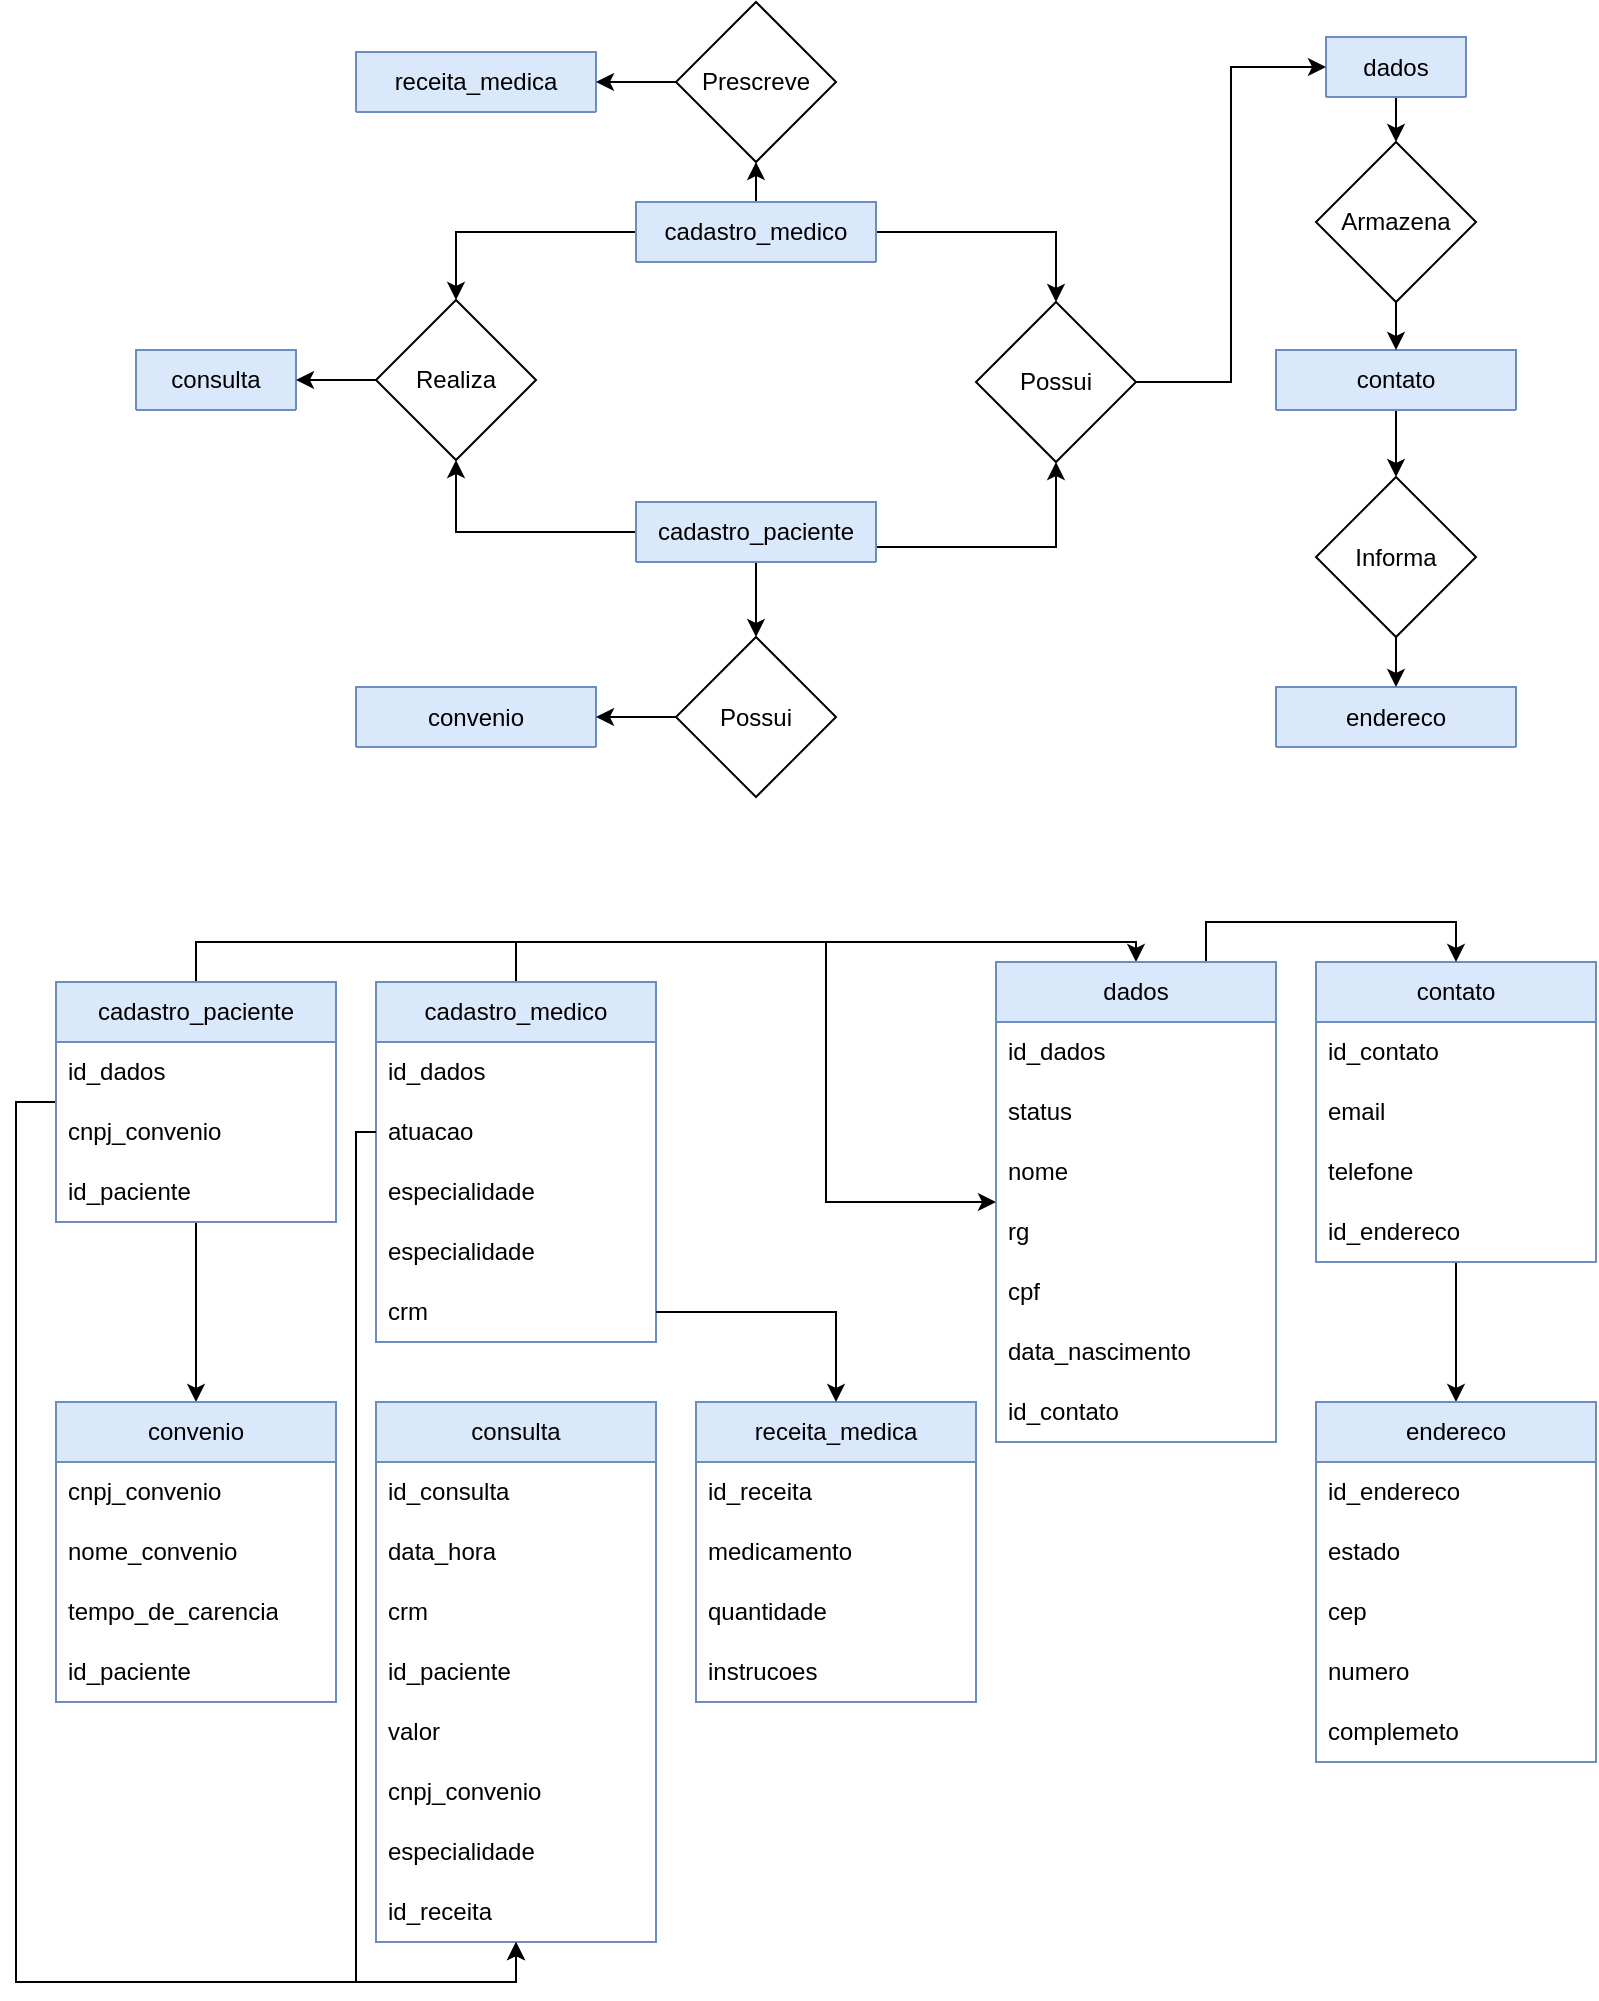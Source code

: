 <mxfile version="24.5.2" type="github">
  <diagram name="Página-1" id="L_5RlRnxunYYwzqani7J">
    <mxGraphModel dx="1105" dy="587" grid="1" gridSize="10" guides="1" tooltips="1" connect="1" arrows="1" fold="1" page="1" pageScale="1" pageWidth="827" pageHeight="1169" math="0" shadow="0">
      <root>
        <mxCell id="0" />
        <mxCell id="1" parent="0" />
        <mxCell id="aoBaIJwkSPa8lgX8lZ2v-1" value="convenio" style="swimlane;fontStyle=0;childLayout=stackLayout;horizontal=1;startSize=30;horizontalStack=0;resizeParent=1;resizeParentMax=0;resizeLast=0;collapsible=1;marginBottom=0;whiteSpace=wrap;html=1;fillColor=#dae8fc;strokeColor=#6c8ebf;" vertex="1" collapsed="1" parent="1">
          <mxGeometry x="190" y="382.5" width="120" height="30" as="geometry">
            <mxRectangle x="1404" y="100" width="140" height="150" as="alternateBounds" />
          </mxGeometry>
        </mxCell>
        <mxCell id="aoBaIJwkSPa8lgX8lZ2v-4" value="cnpj_convenio" style="text;strokeColor=none;fillColor=none;align=left;verticalAlign=middle;spacingLeft=4;spacingRight=4;overflow=hidden;points=[[0,0.5],[1,0.5]];portConstraint=eastwest;rotatable=0;whiteSpace=wrap;html=1;" vertex="1" parent="aoBaIJwkSPa8lgX8lZ2v-1">
          <mxGeometry y="30" width="140" height="30" as="geometry" />
        </mxCell>
        <mxCell id="aoBaIJwkSPa8lgX8lZ2v-3" value="nome_convenio" style="text;strokeColor=none;fillColor=none;align=left;verticalAlign=middle;spacingLeft=4;spacingRight=4;overflow=hidden;points=[[0,0.5],[1,0.5]];portConstraint=eastwest;rotatable=0;whiteSpace=wrap;html=1;" vertex="1" parent="aoBaIJwkSPa8lgX8lZ2v-1">
          <mxGeometry y="60" width="140" height="30" as="geometry" />
        </mxCell>
        <mxCell id="aoBaIJwkSPa8lgX8lZ2v-92" value="tempo_de_carencia" style="text;strokeColor=none;fillColor=none;align=left;verticalAlign=middle;spacingLeft=4;spacingRight=4;overflow=hidden;points=[[0,0.5],[1,0.5]];portConstraint=eastwest;rotatable=0;whiteSpace=wrap;html=1;" vertex="1" parent="aoBaIJwkSPa8lgX8lZ2v-1">
          <mxGeometry y="90" width="140" height="30" as="geometry" />
        </mxCell>
        <mxCell id="aoBaIJwkSPa8lgX8lZ2v-70" value="id_paciente" style="text;strokeColor=none;fillColor=none;align=left;verticalAlign=middle;spacingLeft=4;spacingRight=4;overflow=hidden;points=[[0,0.5],[1,0.5]];portConstraint=eastwest;rotatable=0;whiteSpace=wrap;html=1;" vertex="1" parent="aoBaIJwkSPa8lgX8lZ2v-1">
          <mxGeometry y="120" width="140" height="30" as="geometry" />
        </mxCell>
        <mxCell id="aoBaIJwkSPa8lgX8lZ2v-128" style="edgeStyle=orthogonalEdgeStyle;rounded=0;orthogonalLoop=1;jettySize=auto;html=1;exitX=0.5;exitY=1;exitDx=0;exitDy=0;entryX=0.5;entryY=0;entryDx=0;entryDy=0;" edge="1" parent="1" source="aoBaIJwkSPa8lgX8lZ2v-14" target="aoBaIJwkSPa8lgX8lZ2v-95">
          <mxGeometry relative="1" as="geometry" />
        </mxCell>
        <mxCell id="aoBaIJwkSPa8lgX8lZ2v-14" value="dados" style="swimlane;fontStyle=0;childLayout=stackLayout;horizontal=1;startSize=30;horizontalStack=0;resizeParent=1;resizeParentMax=0;resizeLast=0;collapsible=1;marginBottom=0;whiteSpace=wrap;html=1;fillColor=#dae8fc;strokeColor=#6c8ebf;" vertex="1" collapsed="1" parent="1">
          <mxGeometry x="675" y="57.5" width="70" height="30" as="geometry">
            <mxRectangle x="937" y="100" width="140" height="240" as="alternateBounds" />
          </mxGeometry>
        </mxCell>
        <mxCell id="aoBaIJwkSPa8lgX8lZ2v-15" value="id_dados" style="text;strokeColor=none;fillColor=none;align=left;verticalAlign=middle;spacingLeft=4;spacingRight=4;overflow=hidden;points=[[0,0.5],[1,0.5]];portConstraint=eastwest;rotatable=0;whiteSpace=wrap;html=1;" vertex="1" parent="aoBaIJwkSPa8lgX8lZ2v-14">
          <mxGeometry y="30" width="140" height="30" as="geometry" />
        </mxCell>
        <mxCell id="aoBaIJwkSPa8lgX8lZ2v-16" value="&lt;div&gt;status&lt;/div&gt;" style="text;strokeColor=none;fillColor=none;align=left;verticalAlign=middle;spacingLeft=4;spacingRight=4;overflow=hidden;points=[[0,0.5],[1,0.5]];portConstraint=eastwest;rotatable=0;whiteSpace=wrap;html=1;" vertex="1" parent="aoBaIJwkSPa8lgX8lZ2v-14">
          <mxGeometry y="60" width="140" height="30" as="geometry" />
        </mxCell>
        <mxCell id="aoBaIJwkSPa8lgX8lZ2v-17" value="nome" style="text;strokeColor=none;fillColor=none;align=left;verticalAlign=middle;spacingLeft=4;spacingRight=4;overflow=hidden;points=[[0,0.5],[1,0.5]];portConstraint=eastwest;rotatable=0;whiteSpace=wrap;html=1;" vertex="1" parent="aoBaIJwkSPa8lgX8lZ2v-14">
          <mxGeometry y="90" width="140" height="30" as="geometry" />
        </mxCell>
        <mxCell id="aoBaIJwkSPa8lgX8lZ2v-18" value="rg" style="text;strokeColor=none;fillColor=none;align=left;verticalAlign=middle;spacingLeft=4;spacingRight=4;overflow=hidden;points=[[0,0.5],[1,0.5]];portConstraint=eastwest;rotatable=0;whiteSpace=wrap;html=1;" vertex="1" parent="aoBaIJwkSPa8lgX8lZ2v-14">
          <mxGeometry y="120" width="140" height="30" as="geometry" />
        </mxCell>
        <mxCell id="aoBaIJwkSPa8lgX8lZ2v-34" value="cpf" style="text;strokeColor=none;fillColor=none;align=left;verticalAlign=middle;spacingLeft=4;spacingRight=4;overflow=hidden;points=[[0,0.5],[1,0.5]];portConstraint=eastwest;rotatable=0;whiteSpace=wrap;html=1;" vertex="1" parent="aoBaIJwkSPa8lgX8lZ2v-14">
          <mxGeometry y="150" width="140" height="30" as="geometry" />
        </mxCell>
        <mxCell id="aoBaIJwkSPa8lgX8lZ2v-35" value="data_nascimento" style="text;strokeColor=none;fillColor=none;align=left;verticalAlign=middle;spacingLeft=4;spacingRight=4;overflow=hidden;points=[[0,0.5],[1,0.5]];portConstraint=eastwest;rotatable=0;whiteSpace=wrap;html=1;" vertex="1" parent="aoBaIJwkSPa8lgX8lZ2v-14">
          <mxGeometry y="180" width="140" height="30" as="geometry" />
        </mxCell>
        <mxCell id="aoBaIJwkSPa8lgX8lZ2v-53" value="id_contato" style="text;strokeColor=none;fillColor=none;align=left;verticalAlign=middle;spacingLeft=4;spacingRight=4;overflow=hidden;points=[[0,0.5],[1,0.5]];portConstraint=eastwest;rotatable=0;whiteSpace=wrap;html=1;" vertex="1" parent="aoBaIJwkSPa8lgX8lZ2v-14">
          <mxGeometry y="210" width="140" height="30" as="geometry" />
        </mxCell>
        <mxCell id="aoBaIJwkSPa8lgX8lZ2v-118" style="edgeStyle=orthogonalEdgeStyle;rounded=0;orthogonalLoop=1;jettySize=auto;html=1;exitX=1;exitY=0.75;exitDx=0;exitDy=0;entryX=0.5;entryY=1;entryDx=0;entryDy=0;" edge="1" parent="1" source="aoBaIJwkSPa8lgX8lZ2v-30" target="aoBaIJwkSPa8lgX8lZ2v-93">
          <mxGeometry relative="1" as="geometry" />
        </mxCell>
        <mxCell id="aoBaIJwkSPa8lgX8lZ2v-122" style="edgeStyle=orthogonalEdgeStyle;rounded=0;orthogonalLoop=1;jettySize=auto;html=1;" edge="1" parent="1" source="aoBaIJwkSPa8lgX8lZ2v-30" target="aoBaIJwkSPa8lgX8lZ2v-94">
          <mxGeometry relative="1" as="geometry" />
        </mxCell>
        <mxCell id="aoBaIJwkSPa8lgX8lZ2v-143" style="edgeStyle=orthogonalEdgeStyle;rounded=0;orthogonalLoop=1;jettySize=auto;html=1;exitX=0.5;exitY=1;exitDx=0;exitDy=0;" edge="1" parent="1" source="aoBaIJwkSPa8lgX8lZ2v-30" target="aoBaIJwkSPa8lgX8lZ2v-135">
          <mxGeometry relative="1" as="geometry" />
        </mxCell>
        <mxCell id="aoBaIJwkSPa8lgX8lZ2v-30" value="cadastro_paciente" style="swimlane;fontStyle=0;childLayout=stackLayout;horizontal=1;startSize=30;horizontalStack=0;resizeParent=1;resizeParentMax=0;resizeLast=0;collapsible=1;marginBottom=0;whiteSpace=wrap;html=1;fillColor=#dae8fc;strokeColor=#6c8ebf;" vertex="1" collapsed="1" parent="1">
          <mxGeometry x="330" y="290" width="120" height="30" as="geometry">
            <mxRectangle x="120" y="350" width="140" height="120" as="alternateBounds" />
          </mxGeometry>
        </mxCell>
        <mxCell id="aoBaIJwkSPa8lgX8lZ2v-32" value="&lt;div&gt;id_dados&lt;/div&gt;" style="text;strokeColor=none;fillColor=none;align=left;verticalAlign=middle;spacingLeft=4;spacingRight=4;overflow=hidden;points=[[0,0.5],[1,0.5]];portConstraint=eastwest;rotatable=0;whiteSpace=wrap;html=1;" vertex="1" parent="aoBaIJwkSPa8lgX8lZ2v-30">
          <mxGeometry y="30" width="140" height="30" as="geometry" />
        </mxCell>
        <mxCell id="aoBaIJwkSPa8lgX8lZ2v-81" value="cnpj_convenio" style="text;strokeColor=none;fillColor=none;align=left;verticalAlign=middle;spacingLeft=4;spacingRight=4;overflow=hidden;points=[[0,0.5],[1,0.5]];portConstraint=eastwest;rotatable=0;whiteSpace=wrap;html=1;" vertex="1" parent="aoBaIJwkSPa8lgX8lZ2v-30">
          <mxGeometry y="60" width="140" height="30" as="geometry" />
        </mxCell>
        <mxCell id="aoBaIJwkSPa8lgX8lZ2v-31" value="id_paciente" style="text;strokeColor=none;fillColor=none;align=left;verticalAlign=middle;spacingLeft=4;spacingRight=4;overflow=hidden;points=[[0,0.5],[1,0.5]];portConstraint=eastwest;rotatable=0;whiteSpace=wrap;html=1;" vertex="1" parent="aoBaIJwkSPa8lgX8lZ2v-30">
          <mxGeometry y="90" width="140" height="30" as="geometry" />
        </mxCell>
        <mxCell id="aoBaIJwkSPa8lgX8lZ2v-131" style="edgeStyle=orthogonalEdgeStyle;rounded=0;orthogonalLoop=1;jettySize=auto;html=1;exitX=0.5;exitY=1;exitDx=0;exitDy=0;" edge="1" parent="1" source="aoBaIJwkSPa8lgX8lZ2v-54" target="aoBaIJwkSPa8lgX8lZ2v-104">
          <mxGeometry relative="1" as="geometry" />
        </mxCell>
        <mxCell id="aoBaIJwkSPa8lgX8lZ2v-54" value="contato" style="swimlane;fontStyle=0;childLayout=stackLayout;horizontal=1;startSize=30;horizontalStack=0;resizeParent=1;resizeParentMax=0;resizeLast=0;collapsible=1;marginBottom=0;whiteSpace=wrap;html=1;fillColor=#dae8fc;strokeColor=#6c8ebf;" vertex="1" collapsed="1" parent="1">
          <mxGeometry x="650" y="214" width="120" height="30" as="geometry">
            <mxRectangle x="1094" y="320" width="140" height="150" as="alternateBounds" />
          </mxGeometry>
        </mxCell>
        <mxCell id="aoBaIJwkSPa8lgX8lZ2v-55" value="id_contato" style="text;strokeColor=none;fillColor=none;align=left;verticalAlign=middle;spacingLeft=4;spacingRight=4;overflow=hidden;points=[[0,0.5],[1,0.5]];portConstraint=eastwest;rotatable=0;whiteSpace=wrap;html=1;" vertex="1" parent="aoBaIJwkSPa8lgX8lZ2v-54">
          <mxGeometry y="30" width="140" height="30" as="geometry" />
        </mxCell>
        <mxCell id="aoBaIJwkSPa8lgX8lZ2v-57" value="email" style="text;strokeColor=none;fillColor=none;align=left;verticalAlign=middle;spacingLeft=4;spacingRight=4;overflow=hidden;points=[[0,0.5],[1,0.5]];portConstraint=eastwest;rotatable=0;whiteSpace=wrap;html=1;" vertex="1" parent="aoBaIJwkSPa8lgX8lZ2v-54">
          <mxGeometry y="60" width="140" height="30" as="geometry" />
        </mxCell>
        <mxCell id="aoBaIJwkSPa8lgX8lZ2v-56" value="telefone" style="text;strokeColor=none;fillColor=none;align=left;verticalAlign=middle;spacingLeft=4;spacingRight=4;overflow=hidden;points=[[0,0.5],[1,0.5]];portConstraint=eastwest;rotatable=0;whiteSpace=wrap;html=1;" vertex="1" parent="aoBaIJwkSPa8lgX8lZ2v-54">
          <mxGeometry y="90" width="140" height="30" as="geometry" />
        </mxCell>
        <mxCell id="aoBaIJwkSPa8lgX8lZ2v-58" value="id_endereco" style="text;strokeColor=none;fillColor=none;align=left;verticalAlign=middle;spacingLeft=4;spacingRight=4;overflow=hidden;points=[[0,0.5],[1,0.5]];portConstraint=eastwest;rotatable=0;whiteSpace=wrap;html=1;" vertex="1" parent="aoBaIJwkSPa8lgX8lZ2v-54">
          <mxGeometry y="120" width="140" height="30" as="geometry" />
        </mxCell>
        <mxCell id="aoBaIJwkSPa8lgX8lZ2v-59" value="endereco" style="swimlane;fontStyle=0;childLayout=stackLayout;horizontal=1;startSize=30;horizontalStack=0;resizeParent=1;resizeParentMax=0;resizeLast=0;collapsible=1;marginBottom=0;whiteSpace=wrap;html=1;fillColor=#dae8fc;strokeColor=#6c8ebf;" vertex="1" collapsed="1" parent="1">
          <mxGeometry x="650" y="382.5" width="120" height="30" as="geometry">
            <mxRectangle x="500" y="360" width="140" height="180" as="alternateBounds" />
          </mxGeometry>
        </mxCell>
        <mxCell id="aoBaIJwkSPa8lgX8lZ2v-60" value="id_endereco" style="text;strokeColor=none;fillColor=none;align=left;verticalAlign=middle;spacingLeft=4;spacingRight=4;overflow=hidden;points=[[0,0.5],[1,0.5]];portConstraint=eastwest;rotatable=0;whiteSpace=wrap;html=1;" vertex="1" parent="aoBaIJwkSPa8lgX8lZ2v-59">
          <mxGeometry y="30" width="140" height="30" as="geometry" />
        </mxCell>
        <mxCell id="aoBaIJwkSPa8lgX8lZ2v-62" value="estado" style="text;strokeColor=none;fillColor=none;align=left;verticalAlign=middle;spacingLeft=4;spacingRight=4;overflow=hidden;points=[[0,0.5],[1,0.5]];portConstraint=eastwest;rotatable=0;whiteSpace=wrap;html=1;" vertex="1" parent="aoBaIJwkSPa8lgX8lZ2v-59">
          <mxGeometry y="60" width="140" height="30" as="geometry" />
        </mxCell>
        <mxCell id="aoBaIJwkSPa8lgX8lZ2v-61" value="cep" style="text;strokeColor=none;fillColor=none;align=left;verticalAlign=middle;spacingLeft=4;spacingRight=4;overflow=hidden;points=[[0,0.5],[1,0.5]];portConstraint=eastwest;rotatable=0;whiteSpace=wrap;html=1;" vertex="1" parent="aoBaIJwkSPa8lgX8lZ2v-59">
          <mxGeometry y="90" width="140" height="30" as="geometry" />
        </mxCell>
        <mxCell id="aoBaIJwkSPa8lgX8lZ2v-64" value="numero" style="text;strokeColor=none;fillColor=none;align=left;verticalAlign=middle;spacingLeft=4;spacingRight=4;overflow=hidden;points=[[0,0.5],[1,0.5]];portConstraint=eastwest;rotatable=0;whiteSpace=wrap;html=1;" vertex="1" parent="aoBaIJwkSPa8lgX8lZ2v-59">
          <mxGeometry y="120" width="140" height="30" as="geometry" />
        </mxCell>
        <mxCell id="aoBaIJwkSPa8lgX8lZ2v-63" value="complemeto" style="text;strokeColor=none;fillColor=none;align=left;verticalAlign=middle;spacingLeft=4;spacingRight=4;overflow=hidden;points=[[0,0.5],[1,0.5]];portConstraint=eastwest;rotatable=0;whiteSpace=wrap;html=1;" vertex="1" parent="aoBaIJwkSPa8lgX8lZ2v-59">
          <mxGeometry y="150" width="140" height="30" as="geometry" />
        </mxCell>
        <mxCell id="aoBaIJwkSPa8lgX8lZ2v-121" style="edgeStyle=orthogonalEdgeStyle;rounded=0;orthogonalLoop=1;jettySize=auto;html=1;exitX=0;exitY=0.5;exitDx=0;exitDy=0;entryX=0.5;entryY=0;entryDx=0;entryDy=0;" edge="1" parent="1" source="aoBaIJwkSPa8lgX8lZ2v-65" target="aoBaIJwkSPa8lgX8lZ2v-94">
          <mxGeometry relative="1" as="geometry" />
        </mxCell>
        <mxCell id="aoBaIJwkSPa8lgX8lZ2v-140" style="edgeStyle=orthogonalEdgeStyle;rounded=0;orthogonalLoop=1;jettySize=auto;html=1;exitX=0.5;exitY=0;exitDx=0;exitDy=0;entryX=0.5;entryY=1;entryDx=0;entryDy=0;" edge="1" parent="1" source="aoBaIJwkSPa8lgX8lZ2v-65" target="aoBaIJwkSPa8lgX8lZ2v-139">
          <mxGeometry relative="1" as="geometry" />
        </mxCell>
        <mxCell id="aoBaIJwkSPa8lgX8lZ2v-142" style="edgeStyle=orthogonalEdgeStyle;rounded=0;orthogonalLoop=1;jettySize=auto;html=1;entryX=0.5;entryY=0;entryDx=0;entryDy=0;" edge="1" parent="1" source="aoBaIJwkSPa8lgX8lZ2v-65" target="aoBaIJwkSPa8lgX8lZ2v-93">
          <mxGeometry relative="1" as="geometry" />
        </mxCell>
        <mxCell id="aoBaIJwkSPa8lgX8lZ2v-65" value="cadastro_medico" style="swimlane;fontStyle=0;childLayout=stackLayout;horizontal=1;startSize=30;horizontalStack=0;resizeParent=1;resizeParentMax=0;resizeLast=0;collapsible=1;marginBottom=0;whiteSpace=wrap;html=1;fillColor=#dae8fc;strokeColor=#6c8ebf;" vertex="1" collapsed="1" parent="1">
          <mxGeometry x="330" y="140" width="120" height="30" as="geometry">
            <mxRectangle x="120" y="145" width="140" height="150" as="alternateBounds" />
          </mxGeometry>
        </mxCell>
        <mxCell id="aoBaIJwkSPa8lgX8lZ2v-67" value="id_dados" style="text;strokeColor=none;fillColor=none;align=left;verticalAlign=middle;spacingLeft=4;spacingRight=4;overflow=hidden;points=[[0,0.5],[1,0.5]];portConstraint=eastwest;rotatable=0;whiteSpace=wrap;html=1;" vertex="1" parent="aoBaIJwkSPa8lgX8lZ2v-65">
          <mxGeometry y="30" width="140" height="30" as="geometry" />
        </mxCell>
        <mxCell id="aoBaIJwkSPa8lgX8lZ2v-68" value="atuacao" style="text;strokeColor=none;fillColor=none;align=left;verticalAlign=middle;spacingLeft=4;spacingRight=4;overflow=hidden;points=[[0,0.5],[1,0.5]];portConstraint=eastwest;rotatable=0;whiteSpace=wrap;html=1;" vertex="1" parent="aoBaIJwkSPa8lgX8lZ2v-65">
          <mxGeometry y="60" width="140" height="30" as="geometry" />
        </mxCell>
        <mxCell id="aoBaIJwkSPa8lgX8lZ2v-82" value="especialidade" style="text;strokeColor=none;fillColor=none;align=left;verticalAlign=middle;spacingLeft=4;spacingRight=4;overflow=hidden;points=[[0,0.5],[1,0.5]];portConstraint=eastwest;rotatable=0;whiteSpace=wrap;html=1;" vertex="1" parent="aoBaIJwkSPa8lgX8lZ2v-65">
          <mxGeometry y="90" width="140" height="30" as="geometry" />
        </mxCell>
        <mxCell id="aoBaIJwkSPa8lgX8lZ2v-66" value="crm" style="text;strokeColor=none;fillColor=none;align=left;verticalAlign=middle;spacingLeft=4;spacingRight=4;overflow=hidden;points=[[0,0.5],[1,0.5]];portConstraint=eastwest;rotatable=0;whiteSpace=wrap;html=1;" vertex="1" parent="aoBaIJwkSPa8lgX8lZ2v-65">
          <mxGeometry y="120" width="140" height="30" as="geometry" />
        </mxCell>
        <mxCell id="aoBaIJwkSPa8lgX8lZ2v-72" value="consulta" style="swimlane;fontStyle=0;childLayout=stackLayout;horizontal=1;startSize=30;horizontalStack=0;resizeParent=1;resizeParentMax=0;resizeLast=0;collapsible=1;marginBottom=0;whiteSpace=wrap;html=1;fillColor=#dae8fc;strokeColor=#6c8ebf;" vertex="1" collapsed="1" parent="1">
          <mxGeometry x="80" y="214" width="80" height="30" as="geometry">
            <mxRectangle x="40" y="140" width="140" height="270" as="alternateBounds" />
          </mxGeometry>
        </mxCell>
        <mxCell id="aoBaIJwkSPa8lgX8lZ2v-73" value="id_consulta" style="text;strokeColor=none;fillColor=none;align=left;verticalAlign=middle;spacingLeft=4;spacingRight=4;overflow=hidden;points=[[0,0.5],[1,0.5]];portConstraint=eastwest;rotatable=0;whiteSpace=wrap;html=1;" vertex="1" parent="aoBaIJwkSPa8lgX8lZ2v-72">
          <mxGeometry y="30" width="140" height="30" as="geometry" />
        </mxCell>
        <mxCell id="aoBaIJwkSPa8lgX8lZ2v-74" value="data_hora" style="text;strokeColor=none;fillColor=none;align=left;verticalAlign=middle;spacingLeft=4;spacingRight=4;overflow=hidden;points=[[0,0.5],[1,0.5]];portConstraint=eastwest;rotatable=0;whiteSpace=wrap;html=1;" vertex="1" parent="aoBaIJwkSPa8lgX8lZ2v-72">
          <mxGeometry y="60" width="140" height="30" as="geometry" />
        </mxCell>
        <mxCell id="aoBaIJwkSPa8lgX8lZ2v-75" value="crm" style="text;strokeColor=none;fillColor=none;align=left;verticalAlign=middle;spacingLeft=4;spacingRight=4;overflow=hidden;points=[[0,0.5],[1,0.5]];portConstraint=eastwest;rotatable=0;whiteSpace=wrap;html=1;" vertex="1" parent="aoBaIJwkSPa8lgX8lZ2v-72">
          <mxGeometry y="90" width="140" height="30" as="geometry" />
        </mxCell>
        <mxCell id="aoBaIJwkSPa8lgX8lZ2v-76" value="id_paciente" style="text;strokeColor=none;fillColor=none;align=left;verticalAlign=middle;spacingLeft=4;spacingRight=4;overflow=hidden;points=[[0,0.5],[1,0.5]];portConstraint=eastwest;rotatable=0;whiteSpace=wrap;html=1;" vertex="1" parent="aoBaIJwkSPa8lgX8lZ2v-72">
          <mxGeometry y="120" width="140" height="30" as="geometry" />
        </mxCell>
        <mxCell id="aoBaIJwkSPa8lgX8lZ2v-77" value="valor" style="text;strokeColor=none;fillColor=none;align=left;verticalAlign=middle;spacingLeft=4;spacingRight=4;overflow=hidden;points=[[0,0.5],[1,0.5]];portConstraint=eastwest;rotatable=0;whiteSpace=wrap;html=1;" vertex="1" parent="aoBaIJwkSPa8lgX8lZ2v-72">
          <mxGeometry y="150" width="140" height="30" as="geometry" />
        </mxCell>
        <mxCell id="aoBaIJwkSPa8lgX8lZ2v-78" value="cnpj_convenio" style="text;strokeColor=none;fillColor=none;align=left;verticalAlign=middle;spacingLeft=4;spacingRight=4;overflow=hidden;points=[[0,0.5],[1,0.5]];portConstraint=eastwest;rotatable=0;whiteSpace=wrap;html=1;" vertex="1" parent="aoBaIJwkSPa8lgX8lZ2v-72">
          <mxGeometry y="180" width="140" height="30" as="geometry" />
        </mxCell>
        <mxCell id="aoBaIJwkSPa8lgX8lZ2v-91" value="especialidade" style="text;strokeColor=none;fillColor=none;align=left;verticalAlign=middle;spacingLeft=4;spacingRight=4;overflow=hidden;points=[[0,0.5],[1,0.5]];portConstraint=eastwest;rotatable=0;whiteSpace=wrap;html=1;" vertex="1" parent="aoBaIJwkSPa8lgX8lZ2v-72">
          <mxGeometry y="210" width="140" height="30" as="geometry" />
        </mxCell>
        <mxCell id="aoBaIJwkSPa8lgX8lZ2v-79" value="id_receita" style="text;strokeColor=none;fillColor=none;align=left;verticalAlign=middle;spacingLeft=4;spacingRight=4;overflow=hidden;points=[[0,0.5],[1,0.5]];portConstraint=eastwest;rotatable=0;whiteSpace=wrap;html=1;" vertex="1" parent="aoBaIJwkSPa8lgX8lZ2v-72">
          <mxGeometry y="240" width="140" height="30" as="geometry" />
        </mxCell>
        <mxCell id="aoBaIJwkSPa8lgX8lZ2v-83" value="receita_medica" style="swimlane;fontStyle=0;childLayout=stackLayout;horizontal=1;startSize=30;horizontalStack=0;resizeParent=1;resizeParentMax=0;resizeLast=0;collapsible=1;marginBottom=0;whiteSpace=wrap;html=1;fillColor=#dae8fc;strokeColor=#6c8ebf;" vertex="1" collapsed="1" parent="1">
          <mxGeometry x="190" y="65" width="120" height="30" as="geometry">
            <mxRectangle x="937.5" y="350" width="140" height="150" as="alternateBounds" />
          </mxGeometry>
        </mxCell>
        <mxCell id="aoBaIJwkSPa8lgX8lZ2v-84" value="id_receita" style="text;strokeColor=none;fillColor=none;align=left;verticalAlign=middle;spacingLeft=4;spacingRight=4;overflow=hidden;points=[[0,0.5],[1,0.5]];portConstraint=eastwest;rotatable=0;whiteSpace=wrap;html=1;" vertex="1" parent="aoBaIJwkSPa8lgX8lZ2v-83">
          <mxGeometry y="30" width="140" height="30" as="geometry" />
        </mxCell>
        <mxCell id="aoBaIJwkSPa8lgX8lZ2v-85" value="medicamento" style="text;strokeColor=none;fillColor=none;align=left;verticalAlign=middle;spacingLeft=4;spacingRight=4;overflow=hidden;points=[[0,0.5],[1,0.5]];portConstraint=eastwest;rotatable=0;whiteSpace=wrap;html=1;" vertex="1" parent="aoBaIJwkSPa8lgX8lZ2v-83">
          <mxGeometry y="60" width="140" height="30" as="geometry" />
        </mxCell>
        <mxCell id="aoBaIJwkSPa8lgX8lZ2v-86" value="quantidade" style="text;strokeColor=none;fillColor=none;align=left;verticalAlign=middle;spacingLeft=4;spacingRight=4;overflow=hidden;points=[[0,0.5],[1,0.5]];portConstraint=eastwest;rotatable=0;whiteSpace=wrap;html=1;" vertex="1" parent="aoBaIJwkSPa8lgX8lZ2v-83">
          <mxGeometry y="90" width="140" height="30" as="geometry" />
        </mxCell>
        <mxCell id="aoBaIJwkSPa8lgX8lZ2v-87" value="instrucoes" style="text;strokeColor=none;fillColor=none;align=left;verticalAlign=middle;spacingLeft=4;spacingRight=4;overflow=hidden;points=[[0,0.5],[1,0.5]];portConstraint=eastwest;rotatable=0;whiteSpace=wrap;html=1;" vertex="1" parent="aoBaIJwkSPa8lgX8lZ2v-83">
          <mxGeometry y="120" width="140" height="30" as="geometry" />
        </mxCell>
        <mxCell id="aoBaIJwkSPa8lgX8lZ2v-127" style="edgeStyle=orthogonalEdgeStyle;rounded=0;orthogonalLoop=1;jettySize=auto;html=1;entryX=0;entryY=0.5;entryDx=0;entryDy=0;" edge="1" parent="1" source="aoBaIJwkSPa8lgX8lZ2v-93" target="aoBaIJwkSPa8lgX8lZ2v-14">
          <mxGeometry relative="1" as="geometry" />
        </mxCell>
        <mxCell id="aoBaIJwkSPa8lgX8lZ2v-93" value="Possui" style="rhombus;whiteSpace=wrap;html=1;" vertex="1" parent="1">
          <mxGeometry x="500" y="190" width="80" height="80" as="geometry" />
        </mxCell>
        <mxCell id="aoBaIJwkSPa8lgX8lZ2v-112" style="edgeStyle=orthogonalEdgeStyle;rounded=0;orthogonalLoop=1;jettySize=auto;html=1;exitX=0;exitY=0.5;exitDx=0;exitDy=0;" edge="1" parent="1" source="aoBaIJwkSPa8lgX8lZ2v-94" target="aoBaIJwkSPa8lgX8lZ2v-72">
          <mxGeometry relative="1" as="geometry" />
        </mxCell>
        <mxCell id="aoBaIJwkSPa8lgX8lZ2v-94" value="Realiza" style="rhombus;whiteSpace=wrap;html=1;" vertex="1" parent="1">
          <mxGeometry x="200" y="189" width="80" height="80" as="geometry" />
        </mxCell>
        <mxCell id="aoBaIJwkSPa8lgX8lZ2v-129" style="edgeStyle=orthogonalEdgeStyle;rounded=0;orthogonalLoop=1;jettySize=auto;html=1;exitX=0.5;exitY=1;exitDx=0;exitDy=0;entryX=0.5;entryY=0;entryDx=0;entryDy=0;" edge="1" parent="1" source="aoBaIJwkSPa8lgX8lZ2v-95" target="aoBaIJwkSPa8lgX8lZ2v-54">
          <mxGeometry relative="1" as="geometry" />
        </mxCell>
        <mxCell id="aoBaIJwkSPa8lgX8lZ2v-95" value="Armazena" style="rhombus;whiteSpace=wrap;html=1;" vertex="1" parent="1">
          <mxGeometry x="670" y="110" width="80" height="80" as="geometry" />
        </mxCell>
        <mxCell id="aoBaIJwkSPa8lgX8lZ2v-132" style="edgeStyle=orthogonalEdgeStyle;rounded=0;orthogonalLoop=1;jettySize=auto;html=1;exitX=0.5;exitY=1;exitDx=0;exitDy=0;entryX=0.5;entryY=0;entryDx=0;entryDy=0;" edge="1" parent="1" source="aoBaIJwkSPa8lgX8lZ2v-104">
          <mxGeometry relative="1" as="geometry">
            <mxPoint x="710" y="382.5" as="targetPoint" />
          </mxGeometry>
        </mxCell>
        <mxCell id="aoBaIJwkSPa8lgX8lZ2v-104" value="Informa" style="rhombus;whiteSpace=wrap;html=1;" vertex="1" parent="1">
          <mxGeometry x="670" y="277.5" width="80" height="80" as="geometry" />
        </mxCell>
        <mxCell id="aoBaIJwkSPa8lgX8lZ2v-136" style="edgeStyle=orthogonalEdgeStyle;rounded=0;orthogonalLoop=1;jettySize=auto;html=1;" edge="1" parent="1" source="aoBaIJwkSPa8lgX8lZ2v-135" target="aoBaIJwkSPa8lgX8lZ2v-1">
          <mxGeometry relative="1" as="geometry" />
        </mxCell>
        <mxCell id="aoBaIJwkSPa8lgX8lZ2v-135" value="Possui" style="rhombus;whiteSpace=wrap;html=1;" vertex="1" parent="1">
          <mxGeometry x="350" y="357.5" width="80" height="80" as="geometry" />
        </mxCell>
        <mxCell id="aoBaIJwkSPa8lgX8lZ2v-141" style="edgeStyle=orthogonalEdgeStyle;rounded=0;orthogonalLoop=1;jettySize=auto;html=1;exitX=0;exitY=0.5;exitDx=0;exitDy=0;entryX=1;entryY=0.5;entryDx=0;entryDy=0;" edge="1" parent="1" source="aoBaIJwkSPa8lgX8lZ2v-139" target="aoBaIJwkSPa8lgX8lZ2v-83">
          <mxGeometry relative="1" as="geometry" />
        </mxCell>
        <mxCell id="aoBaIJwkSPa8lgX8lZ2v-139" value="Prescreve" style="rhombus;whiteSpace=wrap;html=1;" vertex="1" parent="1">
          <mxGeometry x="350" y="40" width="80" height="80" as="geometry" />
        </mxCell>
        <mxCell id="aoBaIJwkSPa8lgX8lZ2v-145" value="receita_medica" style="swimlane;fontStyle=0;childLayout=stackLayout;horizontal=1;startSize=30;horizontalStack=0;resizeParent=1;resizeParentMax=0;resizeLast=0;collapsible=1;marginBottom=0;whiteSpace=wrap;html=1;fillColor=#dae8fc;strokeColor=#6c8ebf;" vertex="1" parent="1">
          <mxGeometry x="360" y="740" width="140" height="150" as="geometry">
            <mxRectangle x="190" y="720" width="120" height="30" as="alternateBounds" />
          </mxGeometry>
        </mxCell>
        <mxCell id="aoBaIJwkSPa8lgX8lZ2v-146" value="id_receita" style="text;strokeColor=none;fillColor=none;align=left;verticalAlign=middle;spacingLeft=4;spacingRight=4;overflow=hidden;points=[[0,0.5],[1,0.5]];portConstraint=eastwest;rotatable=0;whiteSpace=wrap;html=1;" vertex="1" parent="aoBaIJwkSPa8lgX8lZ2v-145">
          <mxGeometry y="30" width="140" height="30" as="geometry" />
        </mxCell>
        <mxCell id="aoBaIJwkSPa8lgX8lZ2v-147" value="medicamento" style="text;strokeColor=none;fillColor=none;align=left;verticalAlign=middle;spacingLeft=4;spacingRight=4;overflow=hidden;points=[[0,0.5],[1,0.5]];portConstraint=eastwest;rotatable=0;whiteSpace=wrap;html=1;" vertex="1" parent="aoBaIJwkSPa8lgX8lZ2v-145">
          <mxGeometry y="60" width="140" height="30" as="geometry" />
        </mxCell>
        <mxCell id="aoBaIJwkSPa8lgX8lZ2v-148" value="quantidade" style="text;strokeColor=none;fillColor=none;align=left;verticalAlign=middle;spacingLeft=4;spacingRight=4;overflow=hidden;points=[[0,0.5],[1,0.5]];portConstraint=eastwest;rotatable=0;whiteSpace=wrap;html=1;" vertex="1" parent="aoBaIJwkSPa8lgX8lZ2v-145">
          <mxGeometry y="90" width="140" height="30" as="geometry" />
        </mxCell>
        <mxCell id="aoBaIJwkSPa8lgX8lZ2v-149" value="instrucoes" style="text;strokeColor=none;fillColor=none;align=left;verticalAlign=middle;spacingLeft=4;spacingRight=4;overflow=hidden;points=[[0,0.5],[1,0.5]];portConstraint=eastwest;rotatable=0;whiteSpace=wrap;html=1;" vertex="1" parent="aoBaIJwkSPa8lgX8lZ2v-145">
          <mxGeometry y="120" width="140" height="30" as="geometry" />
        </mxCell>
        <mxCell id="aoBaIJwkSPa8lgX8lZ2v-150" value="consulta" style="swimlane;fontStyle=0;childLayout=stackLayout;horizontal=1;startSize=30;horizontalStack=0;resizeParent=1;resizeParentMax=0;resizeLast=0;collapsible=1;marginBottom=0;whiteSpace=wrap;html=1;fillColor=#dae8fc;strokeColor=#6c8ebf;" vertex="1" parent="1">
          <mxGeometry x="200" y="740" width="140" height="270" as="geometry">
            <mxRectangle x="50" y="700" width="80" height="30" as="alternateBounds" />
          </mxGeometry>
        </mxCell>
        <mxCell id="aoBaIJwkSPa8lgX8lZ2v-151" value="id_consulta" style="text;strokeColor=none;fillColor=none;align=left;verticalAlign=middle;spacingLeft=4;spacingRight=4;overflow=hidden;points=[[0,0.5],[1,0.5]];portConstraint=eastwest;rotatable=0;whiteSpace=wrap;html=1;" vertex="1" parent="aoBaIJwkSPa8lgX8lZ2v-150">
          <mxGeometry y="30" width="140" height="30" as="geometry" />
        </mxCell>
        <mxCell id="aoBaIJwkSPa8lgX8lZ2v-152" value="data_hora" style="text;strokeColor=none;fillColor=none;align=left;verticalAlign=middle;spacingLeft=4;spacingRight=4;overflow=hidden;points=[[0,0.5],[1,0.5]];portConstraint=eastwest;rotatable=0;whiteSpace=wrap;html=1;" vertex="1" parent="aoBaIJwkSPa8lgX8lZ2v-150">
          <mxGeometry y="60" width="140" height="30" as="geometry" />
        </mxCell>
        <mxCell id="aoBaIJwkSPa8lgX8lZ2v-153" value="crm" style="text;strokeColor=none;fillColor=none;align=left;verticalAlign=middle;spacingLeft=4;spacingRight=4;overflow=hidden;points=[[0,0.5],[1,0.5]];portConstraint=eastwest;rotatable=0;whiteSpace=wrap;html=1;" vertex="1" parent="aoBaIJwkSPa8lgX8lZ2v-150">
          <mxGeometry y="90" width="140" height="30" as="geometry" />
        </mxCell>
        <mxCell id="aoBaIJwkSPa8lgX8lZ2v-154" value="id_paciente" style="text;strokeColor=none;fillColor=none;align=left;verticalAlign=middle;spacingLeft=4;spacingRight=4;overflow=hidden;points=[[0,0.5],[1,0.5]];portConstraint=eastwest;rotatable=0;whiteSpace=wrap;html=1;" vertex="1" parent="aoBaIJwkSPa8lgX8lZ2v-150">
          <mxGeometry y="120" width="140" height="30" as="geometry" />
        </mxCell>
        <mxCell id="aoBaIJwkSPa8lgX8lZ2v-155" value="valor" style="text;strokeColor=none;fillColor=none;align=left;verticalAlign=middle;spacingLeft=4;spacingRight=4;overflow=hidden;points=[[0,0.5],[1,0.5]];portConstraint=eastwest;rotatable=0;whiteSpace=wrap;html=1;" vertex="1" parent="aoBaIJwkSPa8lgX8lZ2v-150">
          <mxGeometry y="150" width="140" height="30" as="geometry" />
        </mxCell>
        <mxCell id="aoBaIJwkSPa8lgX8lZ2v-156" value="cnpj_convenio" style="text;strokeColor=none;fillColor=none;align=left;verticalAlign=middle;spacingLeft=4;spacingRight=4;overflow=hidden;points=[[0,0.5],[1,0.5]];portConstraint=eastwest;rotatable=0;whiteSpace=wrap;html=1;" vertex="1" parent="aoBaIJwkSPa8lgX8lZ2v-150">
          <mxGeometry y="180" width="140" height="30" as="geometry" />
        </mxCell>
        <mxCell id="aoBaIJwkSPa8lgX8lZ2v-157" value="especialidade" style="text;strokeColor=none;fillColor=none;align=left;verticalAlign=middle;spacingLeft=4;spacingRight=4;overflow=hidden;points=[[0,0.5],[1,0.5]];portConstraint=eastwest;rotatable=0;whiteSpace=wrap;html=1;" vertex="1" parent="aoBaIJwkSPa8lgX8lZ2v-150">
          <mxGeometry y="210" width="140" height="30" as="geometry" />
        </mxCell>
        <mxCell id="aoBaIJwkSPa8lgX8lZ2v-158" value="id_receita" style="text;strokeColor=none;fillColor=none;align=left;verticalAlign=middle;spacingLeft=4;spacingRight=4;overflow=hidden;points=[[0,0.5],[1,0.5]];portConstraint=eastwest;rotatable=0;whiteSpace=wrap;html=1;" vertex="1" parent="aoBaIJwkSPa8lgX8lZ2v-150">
          <mxGeometry y="240" width="140" height="30" as="geometry" />
        </mxCell>
        <mxCell id="aoBaIJwkSPa8lgX8lZ2v-196" style="edgeStyle=orthogonalEdgeStyle;rounded=0;orthogonalLoop=1;jettySize=auto;html=1;exitX=0.5;exitY=0;exitDx=0;exitDy=0;" edge="1" parent="1" source="aoBaIJwkSPa8lgX8lZ2v-159" target="aoBaIJwkSPa8lgX8lZ2v-178">
          <mxGeometry relative="1" as="geometry" />
        </mxCell>
        <mxCell id="aoBaIJwkSPa8lgX8lZ2v-159" value="cadastro_medico" style="swimlane;fontStyle=0;childLayout=stackLayout;horizontal=1;startSize=30;horizontalStack=0;resizeParent=1;resizeParentMax=0;resizeLast=0;collapsible=1;marginBottom=0;whiteSpace=wrap;html=1;fillColor=#dae8fc;strokeColor=#6c8ebf;" vertex="1" parent="1">
          <mxGeometry x="200" y="530" width="140" height="180" as="geometry">
            <mxRectangle x="250" y="530" width="120" height="30" as="alternateBounds" />
          </mxGeometry>
        </mxCell>
        <mxCell id="aoBaIJwkSPa8lgX8lZ2v-160" value="id_dados" style="text;strokeColor=none;fillColor=none;align=left;verticalAlign=middle;spacingLeft=4;spacingRight=4;overflow=hidden;points=[[0,0.5],[1,0.5]];portConstraint=eastwest;rotatable=0;whiteSpace=wrap;html=1;" vertex="1" parent="aoBaIJwkSPa8lgX8lZ2v-159">
          <mxGeometry y="30" width="140" height="30" as="geometry" />
        </mxCell>
        <mxCell id="aoBaIJwkSPa8lgX8lZ2v-161" value="atuacao" style="text;strokeColor=none;fillColor=none;align=left;verticalAlign=middle;spacingLeft=4;spacingRight=4;overflow=hidden;points=[[0,0.5],[1,0.5]];portConstraint=eastwest;rotatable=0;whiteSpace=wrap;html=1;" vertex="1" parent="aoBaIJwkSPa8lgX8lZ2v-159">
          <mxGeometry y="60" width="140" height="30" as="geometry" />
        </mxCell>
        <mxCell id="aoBaIJwkSPa8lgX8lZ2v-162" value="especialidade" style="text;strokeColor=none;fillColor=none;align=left;verticalAlign=middle;spacingLeft=4;spacingRight=4;overflow=hidden;points=[[0,0.5],[1,0.5]];portConstraint=eastwest;rotatable=0;whiteSpace=wrap;html=1;" vertex="1" parent="aoBaIJwkSPa8lgX8lZ2v-159">
          <mxGeometry y="90" width="140" height="30" as="geometry" />
        </mxCell>
        <mxCell id="aoBaIJwkSPa8lgX8lZ2v-208" value="especialidade" style="text;strokeColor=none;fillColor=none;align=left;verticalAlign=middle;spacingLeft=4;spacingRight=4;overflow=hidden;points=[[0,0.5],[1,0.5]];portConstraint=eastwest;rotatable=0;whiteSpace=wrap;html=1;" vertex="1" parent="aoBaIJwkSPa8lgX8lZ2v-159">
          <mxGeometry y="120" width="140" height="30" as="geometry" />
        </mxCell>
        <mxCell id="aoBaIJwkSPa8lgX8lZ2v-163" value="crm" style="text;strokeColor=none;fillColor=none;align=left;verticalAlign=middle;spacingLeft=4;spacingRight=4;overflow=hidden;points=[[0,0.5],[1,0.5]];portConstraint=eastwest;rotatable=0;whiteSpace=wrap;html=1;" vertex="1" parent="aoBaIJwkSPa8lgX8lZ2v-159">
          <mxGeometry y="150" width="140" height="30" as="geometry" />
        </mxCell>
        <mxCell id="aoBaIJwkSPa8lgX8lZ2v-194" style="edgeStyle=orthogonalEdgeStyle;rounded=0;orthogonalLoop=1;jettySize=auto;html=1;" edge="1" parent="1" source="aoBaIJwkSPa8lgX8lZ2v-164" target="aoBaIJwkSPa8lgX8lZ2v-168">
          <mxGeometry relative="1" as="geometry" />
        </mxCell>
        <mxCell id="aoBaIJwkSPa8lgX8lZ2v-195" style="edgeStyle=orthogonalEdgeStyle;rounded=0;orthogonalLoop=1;jettySize=auto;html=1;exitX=0.5;exitY=0;exitDx=0;exitDy=0;entryX=0.5;entryY=0;entryDx=0;entryDy=0;" edge="1" parent="1" source="aoBaIJwkSPa8lgX8lZ2v-164" target="aoBaIJwkSPa8lgX8lZ2v-178">
          <mxGeometry relative="1" as="geometry" />
        </mxCell>
        <mxCell id="aoBaIJwkSPa8lgX8lZ2v-206" style="edgeStyle=orthogonalEdgeStyle;rounded=0;orthogonalLoop=1;jettySize=auto;html=1;" edge="1" parent="1" source="aoBaIJwkSPa8lgX8lZ2v-164" target="aoBaIJwkSPa8lgX8lZ2v-158">
          <mxGeometry relative="1" as="geometry">
            <mxPoint x="330" y="990" as="targetPoint" />
            <Array as="points">
              <mxPoint x="20" y="590" />
              <mxPoint x="20" y="1030" />
              <mxPoint x="270" y="1030" />
            </Array>
          </mxGeometry>
        </mxCell>
        <mxCell id="aoBaIJwkSPa8lgX8lZ2v-164" value="cadastro_paciente" style="swimlane;fontStyle=0;childLayout=stackLayout;horizontal=1;startSize=30;horizontalStack=0;resizeParent=1;resizeParentMax=0;resizeLast=0;collapsible=1;marginBottom=0;whiteSpace=wrap;html=1;fillColor=#dae8fc;strokeColor=#6c8ebf;" vertex="1" parent="1">
          <mxGeometry x="40" y="530" width="140" height="120" as="geometry">
            <mxRectangle x="40" y="530" width="120" height="30" as="alternateBounds" />
          </mxGeometry>
        </mxCell>
        <mxCell id="aoBaIJwkSPa8lgX8lZ2v-165" value="&lt;div&gt;id_dados&lt;/div&gt;" style="text;strokeColor=none;fillColor=none;align=left;verticalAlign=middle;spacingLeft=4;spacingRight=4;overflow=hidden;points=[[0,0.5],[1,0.5]];portConstraint=eastwest;rotatable=0;whiteSpace=wrap;html=1;" vertex="1" parent="aoBaIJwkSPa8lgX8lZ2v-164">
          <mxGeometry y="30" width="140" height="30" as="geometry" />
        </mxCell>
        <mxCell id="aoBaIJwkSPa8lgX8lZ2v-166" value="cnpj_convenio" style="text;strokeColor=none;fillColor=none;align=left;verticalAlign=middle;spacingLeft=4;spacingRight=4;overflow=hidden;points=[[0,0.5],[1,0.5]];portConstraint=eastwest;rotatable=0;whiteSpace=wrap;html=1;" vertex="1" parent="aoBaIJwkSPa8lgX8lZ2v-164">
          <mxGeometry y="60" width="140" height="30" as="geometry" />
        </mxCell>
        <mxCell id="aoBaIJwkSPa8lgX8lZ2v-167" value="id_paciente" style="text;strokeColor=none;fillColor=none;align=left;verticalAlign=middle;spacingLeft=4;spacingRight=4;overflow=hidden;points=[[0,0.5],[1,0.5]];portConstraint=eastwest;rotatable=0;whiteSpace=wrap;html=1;" vertex="1" parent="aoBaIJwkSPa8lgX8lZ2v-164">
          <mxGeometry y="90" width="140" height="30" as="geometry" />
        </mxCell>
        <mxCell id="aoBaIJwkSPa8lgX8lZ2v-168" value="convenio" style="swimlane;fontStyle=0;childLayout=stackLayout;horizontal=1;startSize=30;horizontalStack=0;resizeParent=1;resizeParentMax=0;resizeLast=0;collapsible=1;marginBottom=0;whiteSpace=wrap;html=1;fillColor=#dae8fc;strokeColor=#6c8ebf;" vertex="1" parent="1">
          <mxGeometry x="40" y="740" width="140" height="150" as="geometry">
            <mxRectangle x="460" y="840" width="120" height="30" as="alternateBounds" />
          </mxGeometry>
        </mxCell>
        <mxCell id="aoBaIJwkSPa8lgX8lZ2v-169" value="cnpj_convenio" style="text;strokeColor=none;fillColor=none;align=left;verticalAlign=middle;spacingLeft=4;spacingRight=4;overflow=hidden;points=[[0,0.5],[1,0.5]];portConstraint=eastwest;rotatable=0;whiteSpace=wrap;html=1;" vertex="1" parent="aoBaIJwkSPa8lgX8lZ2v-168">
          <mxGeometry y="30" width="140" height="30" as="geometry" />
        </mxCell>
        <mxCell id="aoBaIJwkSPa8lgX8lZ2v-170" value="nome_convenio" style="text;strokeColor=none;fillColor=none;align=left;verticalAlign=middle;spacingLeft=4;spacingRight=4;overflow=hidden;points=[[0,0.5],[1,0.5]];portConstraint=eastwest;rotatable=0;whiteSpace=wrap;html=1;" vertex="1" parent="aoBaIJwkSPa8lgX8lZ2v-168">
          <mxGeometry y="60" width="140" height="30" as="geometry" />
        </mxCell>
        <mxCell id="aoBaIJwkSPa8lgX8lZ2v-171" value="tempo_de_carencia" style="text;strokeColor=none;fillColor=none;align=left;verticalAlign=middle;spacingLeft=4;spacingRight=4;overflow=hidden;points=[[0,0.5],[1,0.5]];portConstraint=eastwest;rotatable=0;whiteSpace=wrap;html=1;" vertex="1" parent="aoBaIJwkSPa8lgX8lZ2v-168">
          <mxGeometry y="90" width="140" height="30" as="geometry" />
        </mxCell>
        <mxCell id="aoBaIJwkSPa8lgX8lZ2v-172" value="id_paciente" style="text;strokeColor=none;fillColor=none;align=left;verticalAlign=middle;spacingLeft=4;spacingRight=4;overflow=hidden;points=[[0,0.5],[1,0.5]];portConstraint=eastwest;rotatable=0;whiteSpace=wrap;html=1;" vertex="1" parent="aoBaIJwkSPa8lgX8lZ2v-168">
          <mxGeometry y="120" width="140" height="30" as="geometry" />
        </mxCell>
        <mxCell id="aoBaIJwkSPa8lgX8lZ2v-200" style="edgeStyle=orthogonalEdgeStyle;rounded=0;orthogonalLoop=1;jettySize=auto;html=1;entryX=0.5;entryY=0;entryDx=0;entryDy=0;" edge="1" parent="1" source="aoBaIJwkSPa8lgX8lZ2v-173" target="aoBaIJwkSPa8lgX8lZ2v-186">
          <mxGeometry relative="1" as="geometry" />
        </mxCell>
        <mxCell id="aoBaIJwkSPa8lgX8lZ2v-173" value="contato" style="swimlane;fontStyle=0;childLayout=stackLayout;horizontal=1;startSize=30;horizontalStack=0;resizeParent=1;resizeParentMax=0;resizeLast=0;collapsible=1;marginBottom=0;whiteSpace=wrap;html=1;fillColor=#dae8fc;strokeColor=#6c8ebf;" vertex="1" parent="1">
          <mxGeometry x="670" y="520" width="140" height="150" as="geometry">
            <mxRectangle x="630" y="626.5" width="120" height="30" as="alternateBounds" />
          </mxGeometry>
        </mxCell>
        <mxCell id="aoBaIJwkSPa8lgX8lZ2v-174" value="id_contato" style="text;strokeColor=none;fillColor=none;align=left;verticalAlign=middle;spacingLeft=4;spacingRight=4;overflow=hidden;points=[[0,0.5],[1,0.5]];portConstraint=eastwest;rotatable=0;whiteSpace=wrap;html=1;" vertex="1" parent="aoBaIJwkSPa8lgX8lZ2v-173">
          <mxGeometry y="30" width="140" height="30" as="geometry" />
        </mxCell>
        <mxCell id="aoBaIJwkSPa8lgX8lZ2v-175" value="email" style="text;strokeColor=none;fillColor=none;align=left;verticalAlign=middle;spacingLeft=4;spacingRight=4;overflow=hidden;points=[[0,0.5],[1,0.5]];portConstraint=eastwest;rotatable=0;whiteSpace=wrap;html=1;" vertex="1" parent="aoBaIJwkSPa8lgX8lZ2v-173">
          <mxGeometry y="60" width="140" height="30" as="geometry" />
        </mxCell>
        <mxCell id="aoBaIJwkSPa8lgX8lZ2v-176" value="telefone" style="text;strokeColor=none;fillColor=none;align=left;verticalAlign=middle;spacingLeft=4;spacingRight=4;overflow=hidden;points=[[0,0.5],[1,0.5]];portConstraint=eastwest;rotatable=0;whiteSpace=wrap;html=1;" vertex="1" parent="aoBaIJwkSPa8lgX8lZ2v-173">
          <mxGeometry y="90" width="140" height="30" as="geometry" />
        </mxCell>
        <mxCell id="aoBaIJwkSPa8lgX8lZ2v-177" value="id_endereco" style="text;strokeColor=none;fillColor=none;align=left;verticalAlign=middle;spacingLeft=4;spacingRight=4;overflow=hidden;points=[[0,0.5],[1,0.5]];portConstraint=eastwest;rotatable=0;whiteSpace=wrap;html=1;" vertex="1" parent="aoBaIJwkSPa8lgX8lZ2v-173">
          <mxGeometry y="120" width="140" height="30" as="geometry" />
        </mxCell>
        <mxCell id="aoBaIJwkSPa8lgX8lZ2v-198" style="edgeStyle=orthogonalEdgeStyle;rounded=0;orthogonalLoop=1;jettySize=auto;html=1;exitX=0.75;exitY=0;exitDx=0;exitDy=0;entryX=0.5;entryY=0;entryDx=0;entryDy=0;" edge="1" parent="1" source="aoBaIJwkSPa8lgX8lZ2v-178" target="aoBaIJwkSPa8lgX8lZ2v-173">
          <mxGeometry relative="1" as="geometry" />
        </mxCell>
        <mxCell id="aoBaIJwkSPa8lgX8lZ2v-178" value="dados" style="swimlane;fontStyle=0;childLayout=stackLayout;horizontal=1;startSize=30;horizontalStack=0;resizeParent=1;resizeParentMax=0;resizeLast=0;collapsible=1;marginBottom=0;whiteSpace=wrap;html=1;fillColor=#dae8fc;strokeColor=#6c8ebf;" vertex="1" parent="1">
          <mxGeometry x="510" y="520" width="140" height="240" as="geometry">
            <mxRectangle x="655" y="470" width="70" height="30" as="alternateBounds" />
          </mxGeometry>
        </mxCell>
        <mxCell id="aoBaIJwkSPa8lgX8lZ2v-179" value="id_dados" style="text;strokeColor=none;fillColor=none;align=left;verticalAlign=middle;spacingLeft=4;spacingRight=4;overflow=hidden;points=[[0,0.5],[1,0.5]];portConstraint=eastwest;rotatable=0;whiteSpace=wrap;html=1;" vertex="1" parent="aoBaIJwkSPa8lgX8lZ2v-178">
          <mxGeometry y="30" width="140" height="30" as="geometry" />
        </mxCell>
        <mxCell id="aoBaIJwkSPa8lgX8lZ2v-180" value="&lt;div&gt;status&lt;/div&gt;" style="text;strokeColor=none;fillColor=none;align=left;verticalAlign=middle;spacingLeft=4;spacingRight=4;overflow=hidden;points=[[0,0.5],[1,0.5]];portConstraint=eastwest;rotatable=0;whiteSpace=wrap;html=1;" vertex="1" parent="aoBaIJwkSPa8lgX8lZ2v-178">
          <mxGeometry y="60" width="140" height="30" as="geometry" />
        </mxCell>
        <mxCell id="aoBaIJwkSPa8lgX8lZ2v-181" value="nome" style="text;strokeColor=none;fillColor=none;align=left;verticalAlign=middle;spacingLeft=4;spacingRight=4;overflow=hidden;points=[[0,0.5],[1,0.5]];portConstraint=eastwest;rotatable=0;whiteSpace=wrap;html=1;" vertex="1" parent="aoBaIJwkSPa8lgX8lZ2v-178">
          <mxGeometry y="90" width="140" height="30" as="geometry" />
        </mxCell>
        <mxCell id="aoBaIJwkSPa8lgX8lZ2v-182" value="rg" style="text;strokeColor=none;fillColor=none;align=left;verticalAlign=middle;spacingLeft=4;spacingRight=4;overflow=hidden;points=[[0,0.5],[1,0.5]];portConstraint=eastwest;rotatable=0;whiteSpace=wrap;html=1;" vertex="1" parent="aoBaIJwkSPa8lgX8lZ2v-178">
          <mxGeometry y="120" width="140" height="30" as="geometry" />
        </mxCell>
        <mxCell id="aoBaIJwkSPa8lgX8lZ2v-183" value="cpf" style="text;strokeColor=none;fillColor=none;align=left;verticalAlign=middle;spacingLeft=4;spacingRight=4;overflow=hidden;points=[[0,0.5],[1,0.5]];portConstraint=eastwest;rotatable=0;whiteSpace=wrap;html=1;" vertex="1" parent="aoBaIJwkSPa8lgX8lZ2v-178">
          <mxGeometry y="150" width="140" height="30" as="geometry" />
        </mxCell>
        <mxCell id="aoBaIJwkSPa8lgX8lZ2v-184" value="data_nascimento" style="text;strokeColor=none;fillColor=none;align=left;verticalAlign=middle;spacingLeft=4;spacingRight=4;overflow=hidden;points=[[0,0.5],[1,0.5]];portConstraint=eastwest;rotatable=0;whiteSpace=wrap;html=1;" vertex="1" parent="aoBaIJwkSPa8lgX8lZ2v-178">
          <mxGeometry y="180" width="140" height="30" as="geometry" />
        </mxCell>
        <mxCell id="aoBaIJwkSPa8lgX8lZ2v-185" value="id_contato" style="text;strokeColor=none;fillColor=none;align=left;verticalAlign=middle;spacingLeft=4;spacingRight=4;overflow=hidden;points=[[0,0.5],[1,0.5]];portConstraint=eastwest;rotatable=0;whiteSpace=wrap;html=1;" vertex="1" parent="aoBaIJwkSPa8lgX8lZ2v-178">
          <mxGeometry y="210" width="140" height="30" as="geometry" />
        </mxCell>
        <mxCell id="aoBaIJwkSPa8lgX8lZ2v-186" value="endereco" style="swimlane;fontStyle=0;childLayout=stackLayout;horizontal=1;startSize=30;horizontalStack=0;resizeParent=1;resizeParentMax=0;resizeLast=0;collapsible=1;marginBottom=0;whiteSpace=wrap;html=1;fillColor=#dae8fc;strokeColor=#6c8ebf;" vertex="1" parent="1">
          <mxGeometry x="670" y="740" width="140" height="180" as="geometry">
            <mxRectangle x="630" y="795" width="120" height="30" as="alternateBounds" />
          </mxGeometry>
        </mxCell>
        <mxCell id="aoBaIJwkSPa8lgX8lZ2v-187" value="id_endereco" style="text;strokeColor=none;fillColor=none;align=left;verticalAlign=middle;spacingLeft=4;spacingRight=4;overflow=hidden;points=[[0,0.5],[1,0.5]];portConstraint=eastwest;rotatable=0;whiteSpace=wrap;html=1;" vertex="1" parent="aoBaIJwkSPa8lgX8lZ2v-186">
          <mxGeometry y="30" width="140" height="30" as="geometry" />
        </mxCell>
        <mxCell id="aoBaIJwkSPa8lgX8lZ2v-188" value="estado" style="text;strokeColor=none;fillColor=none;align=left;verticalAlign=middle;spacingLeft=4;spacingRight=4;overflow=hidden;points=[[0,0.5],[1,0.5]];portConstraint=eastwest;rotatable=0;whiteSpace=wrap;html=1;" vertex="1" parent="aoBaIJwkSPa8lgX8lZ2v-186">
          <mxGeometry y="60" width="140" height="30" as="geometry" />
        </mxCell>
        <mxCell id="aoBaIJwkSPa8lgX8lZ2v-189" value="cep" style="text;strokeColor=none;fillColor=none;align=left;verticalAlign=middle;spacingLeft=4;spacingRight=4;overflow=hidden;points=[[0,0.5],[1,0.5]];portConstraint=eastwest;rotatable=0;whiteSpace=wrap;html=1;" vertex="1" parent="aoBaIJwkSPa8lgX8lZ2v-186">
          <mxGeometry y="90" width="140" height="30" as="geometry" />
        </mxCell>
        <mxCell id="aoBaIJwkSPa8lgX8lZ2v-190" value="numero" style="text;strokeColor=none;fillColor=none;align=left;verticalAlign=middle;spacingLeft=4;spacingRight=4;overflow=hidden;points=[[0,0.5],[1,0.5]];portConstraint=eastwest;rotatable=0;whiteSpace=wrap;html=1;" vertex="1" parent="aoBaIJwkSPa8lgX8lZ2v-186">
          <mxGeometry y="120" width="140" height="30" as="geometry" />
        </mxCell>
        <mxCell id="aoBaIJwkSPa8lgX8lZ2v-191" value="complemeto" style="text;strokeColor=none;fillColor=none;align=left;verticalAlign=middle;spacingLeft=4;spacingRight=4;overflow=hidden;points=[[0,0.5],[1,0.5]];portConstraint=eastwest;rotatable=0;whiteSpace=wrap;html=1;" vertex="1" parent="aoBaIJwkSPa8lgX8lZ2v-186">
          <mxGeometry y="150" width="140" height="30" as="geometry" />
        </mxCell>
        <mxCell id="aoBaIJwkSPa8lgX8lZ2v-201" style="edgeStyle=orthogonalEdgeStyle;rounded=0;orthogonalLoop=1;jettySize=auto;html=1;" edge="1" parent="1" source="aoBaIJwkSPa8lgX8lZ2v-163" target="aoBaIJwkSPa8lgX8lZ2v-145">
          <mxGeometry relative="1" as="geometry" />
        </mxCell>
        <mxCell id="aoBaIJwkSPa8lgX8lZ2v-204" style="edgeStyle=orthogonalEdgeStyle;rounded=0;orthogonalLoop=1;jettySize=auto;html=1;" edge="1" parent="1" source="aoBaIJwkSPa8lgX8lZ2v-161" target="aoBaIJwkSPa8lgX8lZ2v-158">
          <mxGeometry relative="1" as="geometry">
            <mxPoint x="340" y="990" as="targetPoint" />
            <Array as="points">
              <mxPoint x="190" y="605" />
              <mxPoint x="190" y="1030" />
              <mxPoint x="270" y="1030" />
            </Array>
          </mxGeometry>
        </mxCell>
      </root>
    </mxGraphModel>
  </diagram>
</mxfile>

